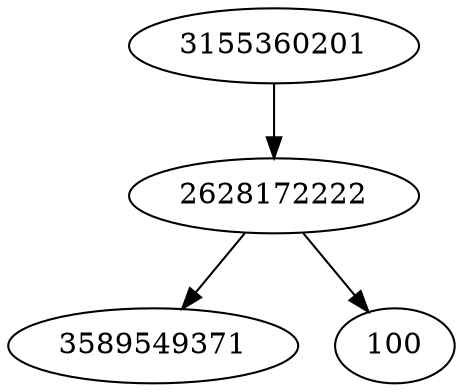 strict digraph  {
3155360201;
3589549371;
100;
2628172222;
3155360201 -> 2628172222;
2628172222 -> 100;
2628172222 -> 3589549371;
}
